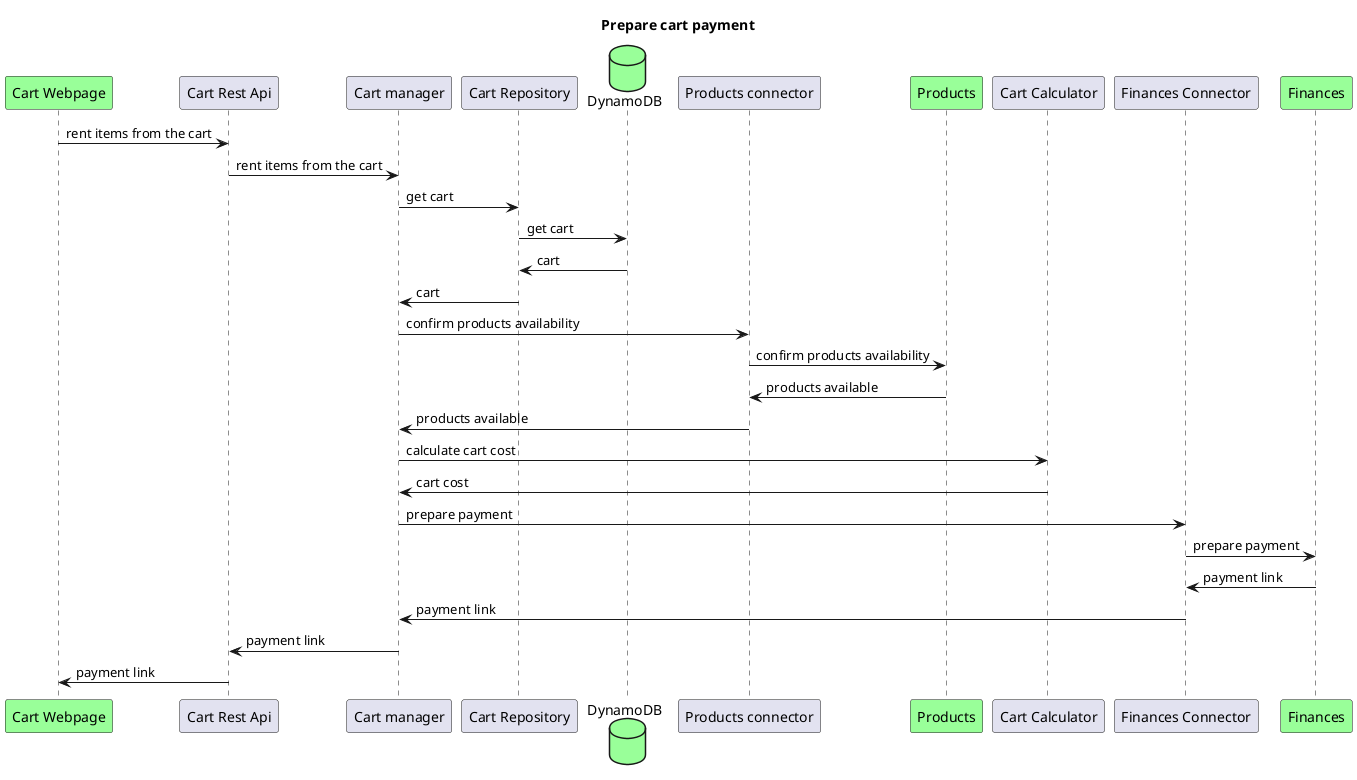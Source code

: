 @startuml
title "Prepare cart payment"

participant "Cart Webpage" as cartWebpage #99FF99
participant "Cart Rest Api" as cartApi
participant "Cart manager" as cartManager
participant "Cart Repository" as repository
database "DynamoDB" as dynamoDb #99FF99
participant "Products connector" as productsConnector
participant "Products" as products #99FF99
participant "Cart Calculator" as cartCalculator
participant "Finances Connector" as financesConnector
participant "Finances" as finances #99FF99

cartWebpage -> cartApi : rent items from the cart
cartApi -> cartManager : rent items from the cart

cartManager -> repository : get cart
repository -> dynamoDb : get cart
dynamoDb -> repository : cart
repository -> cartManager : cart

cartManager -> productsConnector : confirm products availability
productsConnector -> products : confirm products availability
products -> productsConnector : products available
productsConnector -> cartManager : products available

cartManager -> cartCalculator : calculate cart cost
cartCalculator -> cartManager : cart cost

cartManager -> financesConnector : prepare payment
financesConnector -> finances : prepare payment
finances -> financesConnector : payment link
financesConnector -> cartManager : payment link

cartManager -> cartApi :  payment link
cartApi -> cartWebpage :  payment link


@enduml